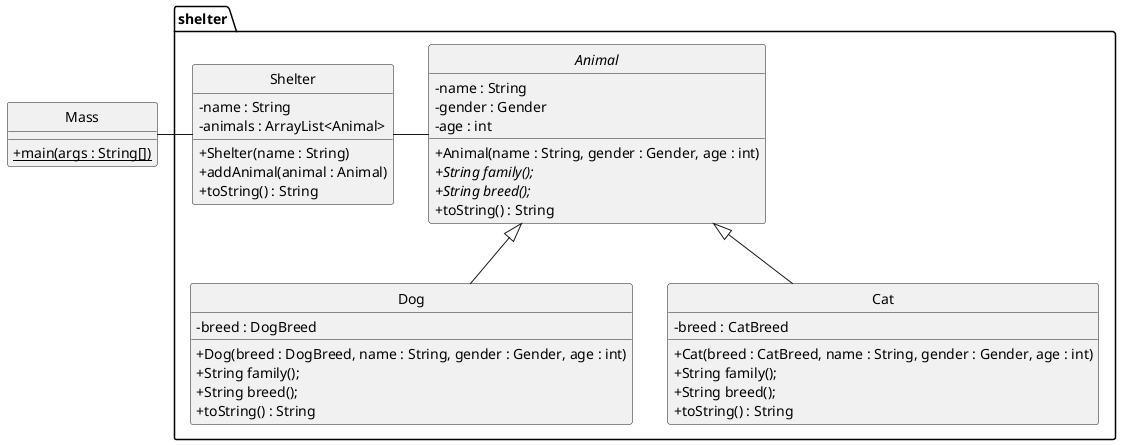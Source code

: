 @startuml
skinparam classAttributeIconSize 0
hide circle

package shelter {

abstract class Animal {
  - name : String
  - gender : Gender
  - age : int
  + Animal(name : String, gender : Gender, age : int)
  + {abstract} String family();
  + {abstract} String breed();
  + toString() : String
}
class Dog {
  - breed : DogBreed
  + Dog(breed : DogBreed, name : String, gender : Gender, age : int)
  + String family();
  + String breed();
  + toString() : String
}
class Cat {
  - breed : CatBreed
  + Cat(breed : CatBreed, name : String, gender : Gender, age : int)
  + String family();
  + String breed();
  + toString() : String
}
class Shelter {
  - name : String
  - animals : ArrayList<Animal>
  + Shelter(name : String)
  + addAnimal(animal : Animal)
  + toString() : String 
}

}

class Mass {
  + {static} main(args : String[])
}

Mass - Shelter
Shelter - Animal
Animal <|-- Dog
Animal <|-- Cat


@enduml

